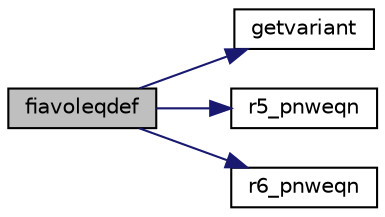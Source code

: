 digraph "fiavoleqdef"
{
  edge [fontname="Helvetica",fontsize="10",labelfontname="Helvetica",labelfontsize="10"];
  node [fontname="Helvetica",fontsize="10",shape=record];
  rankdir="LR";
  Node1 [label="fiavoleqdef",height=0.2,width=0.4,color="black", fillcolor="grey75", style="filled", fontcolor="black"];
  Node1 -> Node2 [color="midnightblue",fontsize="10",style="solid",fontname="Helvetica"];
  Node2 [label="getvariant",height=0.2,width=0.4,color="black", fillcolor="white", style="filled",URL="$voleqdef_8f.html#a25d2d79916c0e4f44aa1e1f7d95e6cc6"];
  Node1 -> Node3 [color="midnightblue",fontsize="10",style="solid",fontname="Helvetica"];
  Node3 [label="r5_pnweqn",height=0.2,width=0.4,color="black", fillcolor="white", style="filled",URL="$voleqdef_8f.html#ac2996c9b5787bb3ca852891efd08908e"];
  Node1 -> Node4 [color="midnightblue",fontsize="10",style="solid",fontname="Helvetica"];
  Node4 [label="r6_pnweqn",height=0.2,width=0.4,color="black", fillcolor="white", style="filled",URL="$voleqdef_8f.html#ad7caf9d260d70e28f967c67b374df6df"];
}
